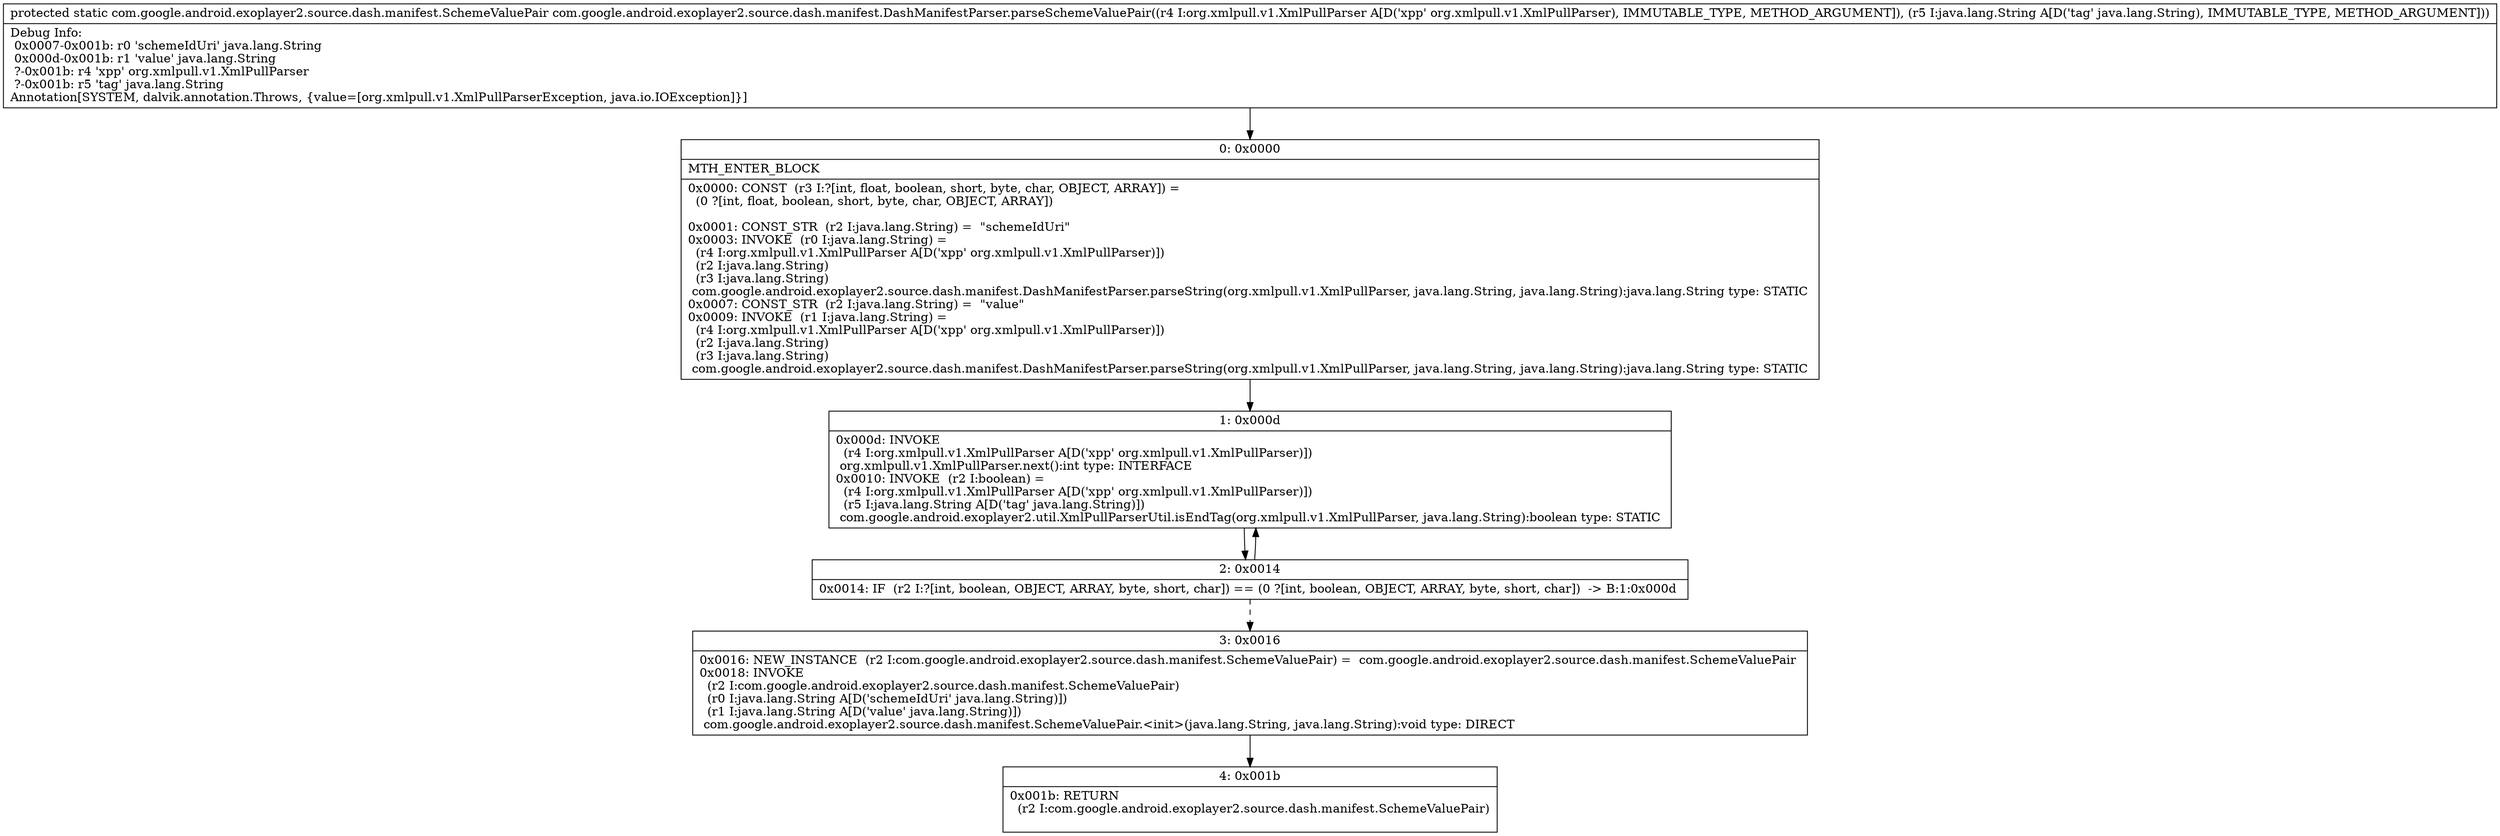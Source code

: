 digraph "CFG forcom.google.android.exoplayer2.source.dash.manifest.DashManifestParser.parseSchemeValuePair(Lorg\/xmlpull\/v1\/XmlPullParser;Ljava\/lang\/String;)Lcom\/google\/android\/exoplayer2\/source\/dash\/manifest\/SchemeValuePair;" {
Node_0 [shape=record,label="{0\:\ 0x0000|MTH_ENTER_BLOCK\l|0x0000: CONST  (r3 I:?[int, float, boolean, short, byte, char, OBJECT, ARRAY]) = \l  (0 ?[int, float, boolean, short, byte, char, OBJECT, ARRAY])\l \l0x0001: CONST_STR  (r2 I:java.lang.String) =  \"schemeIdUri\" \l0x0003: INVOKE  (r0 I:java.lang.String) = \l  (r4 I:org.xmlpull.v1.XmlPullParser A[D('xpp' org.xmlpull.v1.XmlPullParser)])\l  (r2 I:java.lang.String)\l  (r3 I:java.lang.String)\l com.google.android.exoplayer2.source.dash.manifest.DashManifestParser.parseString(org.xmlpull.v1.XmlPullParser, java.lang.String, java.lang.String):java.lang.String type: STATIC \l0x0007: CONST_STR  (r2 I:java.lang.String) =  \"value\" \l0x0009: INVOKE  (r1 I:java.lang.String) = \l  (r4 I:org.xmlpull.v1.XmlPullParser A[D('xpp' org.xmlpull.v1.XmlPullParser)])\l  (r2 I:java.lang.String)\l  (r3 I:java.lang.String)\l com.google.android.exoplayer2.source.dash.manifest.DashManifestParser.parseString(org.xmlpull.v1.XmlPullParser, java.lang.String, java.lang.String):java.lang.String type: STATIC \l}"];
Node_1 [shape=record,label="{1\:\ 0x000d|0x000d: INVOKE  \l  (r4 I:org.xmlpull.v1.XmlPullParser A[D('xpp' org.xmlpull.v1.XmlPullParser)])\l org.xmlpull.v1.XmlPullParser.next():int type: INTERFACE \l0x0010: INVOKE  (r2 I:boolean) = \l  (r4 I:org.xmlpull.v1.XmlPullParser A[D('xpp' org.xmlpull.v1.XmlPullParser)])\l  (r5 I:java.lang.String A[D('tag' java.lang.String)])\l com.google.android.exoplayer2.util.XmlPullParserUtil.isEndTag(org.xmlpull.v1.XmlPullParser, java.lang.String):boolean type: STATIC \l}"];
Node_2 [shape=record,label="{2\:\ 0x0014|0x0014: IF  (r2 I:?[int, boolean, OBJECT, ARRAY, byte, short, char]) == (0 ?[int, boolean, OBJECT, ARRAY, byte, short, char])  \-\> B:1:0x000d \l}"];
Node_3 [shape=record,label="{3\:\ 0x0016|0x0016: NEW_INSTANCE  (r2 I:com.google.android.exoplayer2.source.dash.manifest.SchemeValuePair) =  com.google.android.exoplayer2.source.dash.manifest.SchemeValuePair \l0x0018: INVOKE  \l  (r2 I:com.google.android.exoplayer2.source.dash.manifest.SchemeValuePair)\l  (r0 I:java.lang.String A[D('schemeIdUri' java.lang.String)])\l  (r1 I:java.lang.String A[D('value' java.lang.String)])\l com.google.android.exoplayer2.source.dash.manifest.SchemeValuePair.\<init\>(java.lang.String, java.lang.String):void type: DIRECT \l}"];
Node_4 [shape=record,label="{4\:\ 0x001b|0x001b: RETURN  \l  (r2 I:com.google.android.exoplayer2.source.dash.manifest.SchemeValuePair)\l \l}"];
MethodNode[shape=record,label="{protected static com.google.android.exoplayer2.source.dash.manifest.SchemeValuePair com.google.android.exoplayer2.source.dash.manifest.DashManifestParser.parseSchemeValuePair((r4 I:org.xmlpull.v1.XmlPullParser A[D('xpp' org.xmlpull.v1.XmlPullParser), IMMUTABLE_TYPE, METHOD_ARGUMENT]), (r5 I:java.lang.String A[D('tag' java.lang.String), IMMUTABLE_TYPE, METHOD_ARGUMENT]))  | Debug Info:\l  0x0007\-0x001b: r0 'schemeIdUri' java.lang.String\l  0x000d\-0x001b: r1 'value' java.lang.String\l  ?\-0x001b: r4 'xpp' org.xmlpull.v1.XmlPullParser\l  ?\-0x001b: r5 'tag' java.lang.String\lAnnotation[SYSTEM, dalvik.annotation.Throws, \{value=[org.xmlpull.v1.XmlPullParserException, java.io.IOException]\}]\l}"];
MethodNode -> Node_0;
Node_0 -> Node_1;
Node_1 -> Node_2;
Node_2 -> Node_1;
Node_2 -> Node_3[style=dashed];
Node_3 -> Node_4;
}

